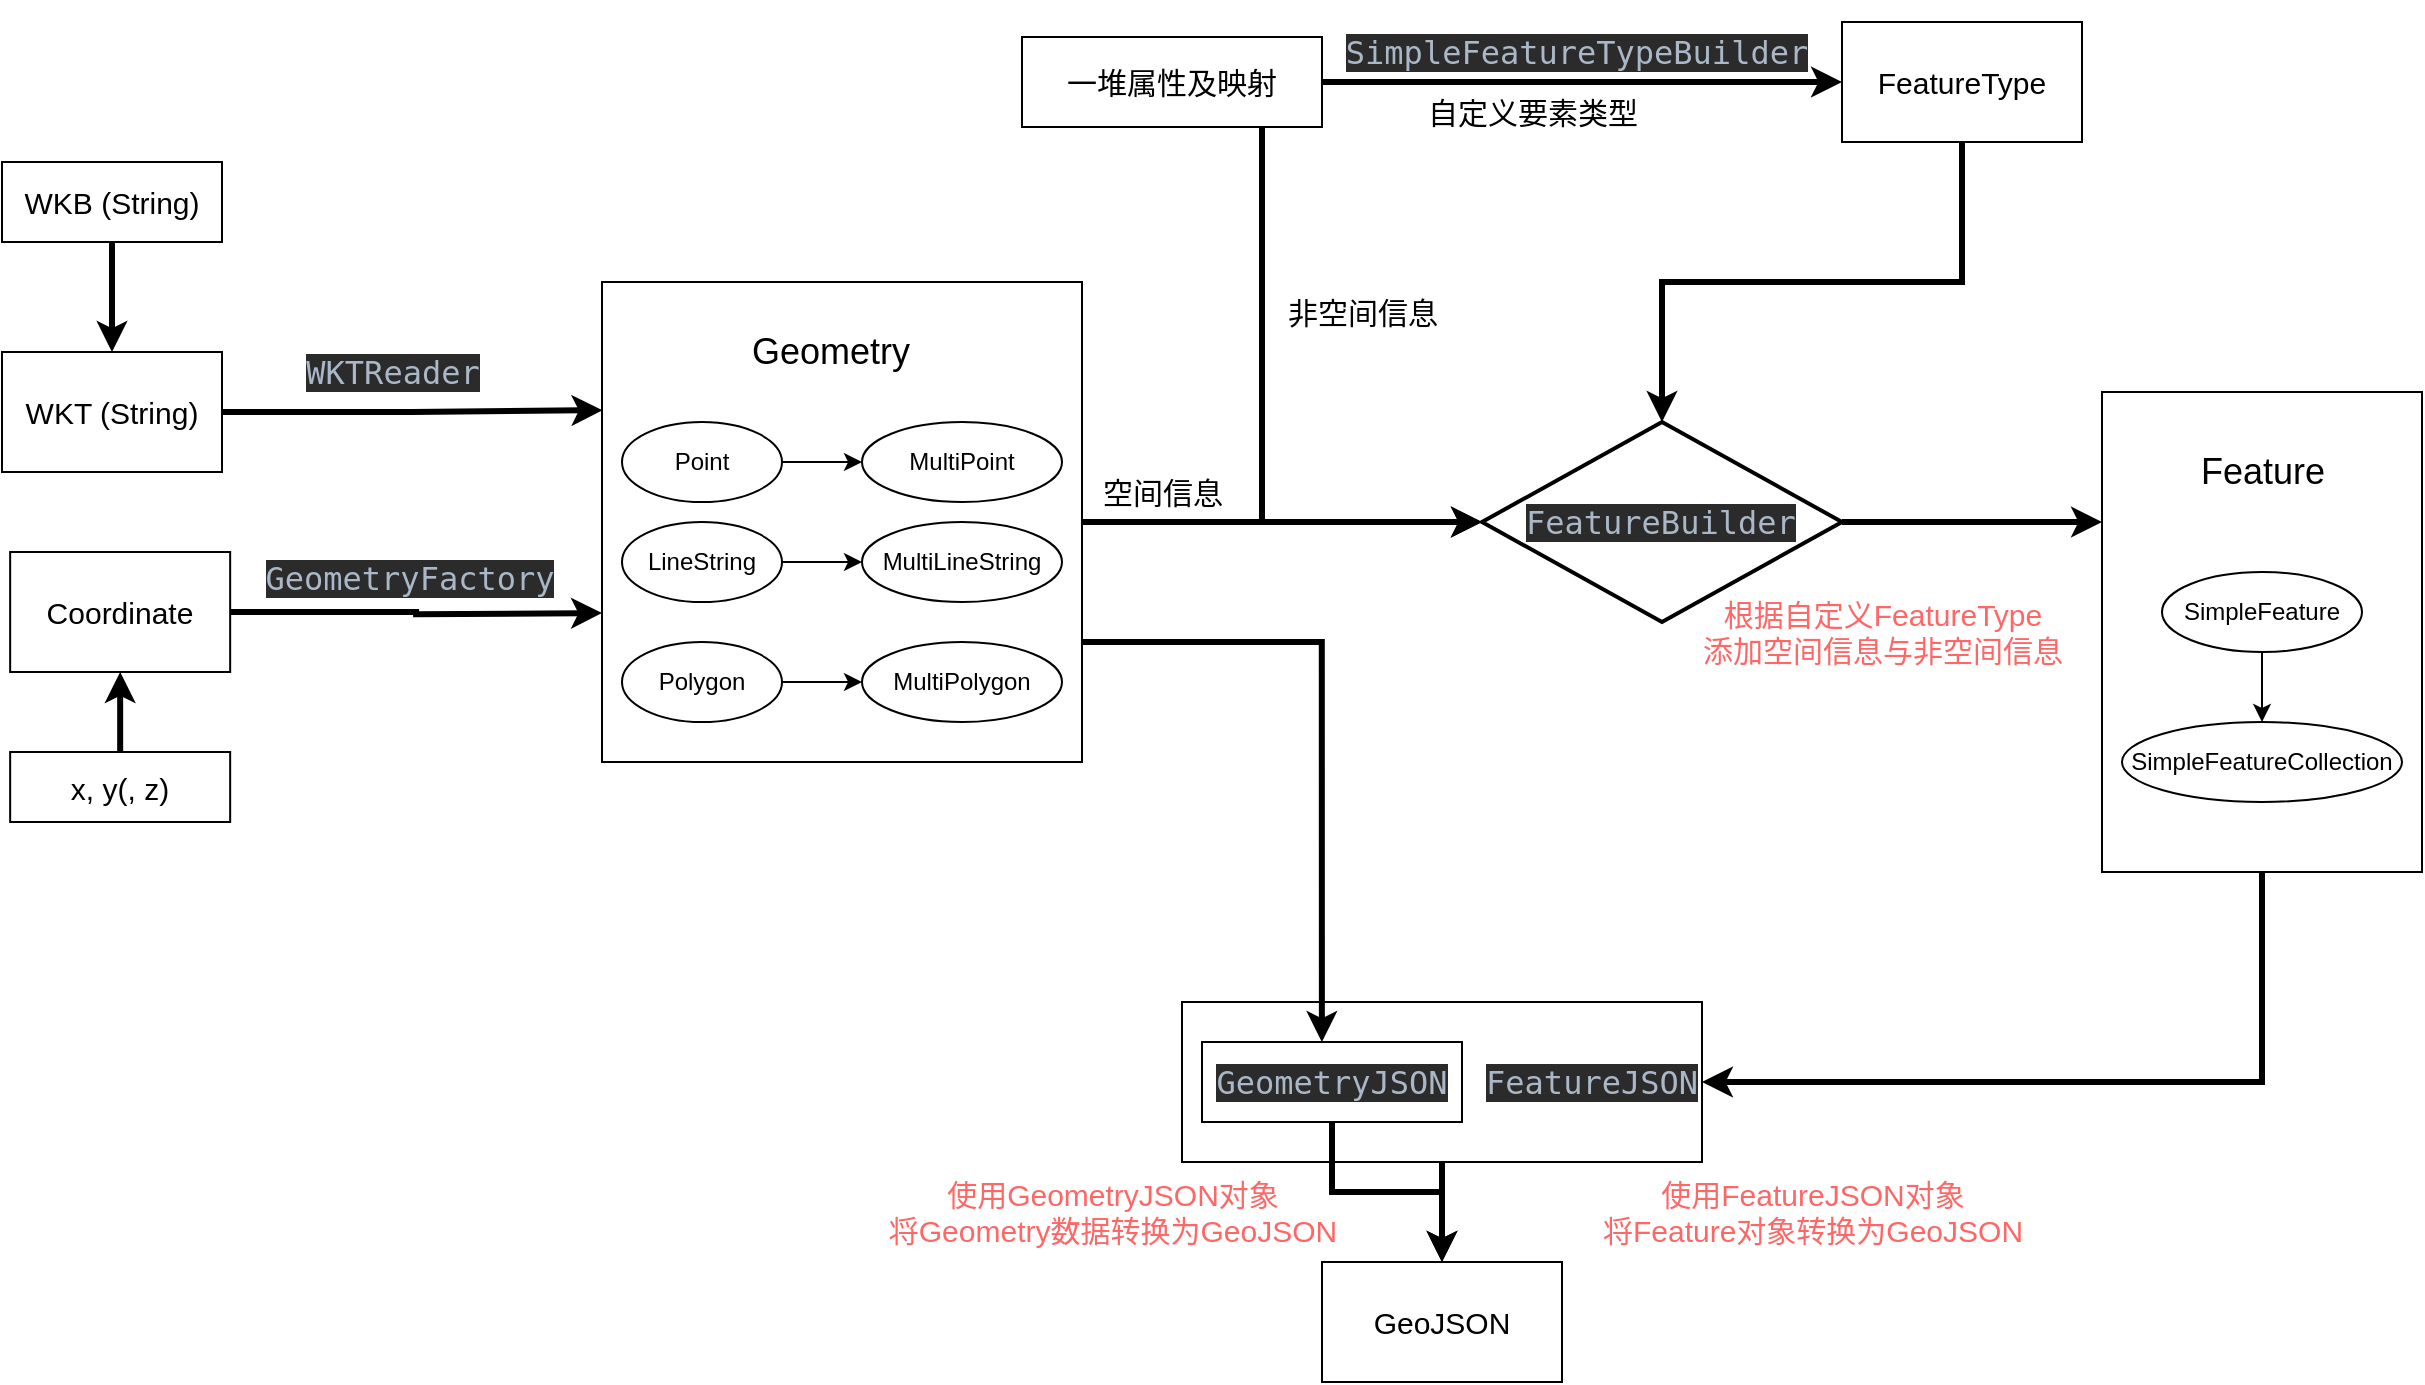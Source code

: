 <mxfile version="20.5.1" type="github">
  <diagram id="WBSAfVOsMby4tcCRjK6J" name="geotools流程">
    <mxGraphModel dx="2236" dy="1429" grid="1" gridSize="10" guides="1" tooltips="1" connect="1" arrows="1" fold="1" page="1" pageScale="1" pageWidth="827" pageHeight="1169" math="0" shadow="0">
      <root>
        <mxCell id="0" />
        <mxCell id="1" parent="0" />
        <mxCell id="x4C8Ny-4JFcGr39KQEPd-58" value="" style="edgeStyle=orthogonalEdgeStyle;rounded=0;orthogonalLoop=1;jettySize=auto;html=1;strokeWidth=3;fontSize=15;" edge="1" parent="1" source="x4C8Ny-4JFcGr39KQEPd-57">
          <mxGeometry relative="1" as="geometry">
            <mxPoint x="630" y="360" as="targetPoint" />
          </mxGeometry>
        </mxCell>
        <mxCell id="x4C8Ny-4JFcGr39KQEPd-57" value="" style="strokeWidth=2;html=1;shape=mxgraph.flowchart.decision;whiteSpace=wrap;strokeColor=default;fontSize=15;" vertex="1" parent="1">
          <mxGeometry x="320" y="310" width="180" height="100" as="geometry" />
        </mxCell>
        <mxCell id="x4C8Ny-4JFcGr39KQEPd-26" value="" style="edgeStyle=orthogonalEdgeStyle;rounded=0;orthogonalLoop=1;jettySize=auto;html=1;fontSize=15;strokeWidth=3;entryX=0;entryY=0.5;entryDx=0;entryDy=0;entryPerimeter=0;" edge="1" parent="1" source="x4C8Ny-4JFcGr39KQEPd-12" target="x4C8Ny-4JFcGr39KQEPd-57">
          <mxGeometry relative="1" as="geometry">
            <mxPoint x="340" y="360" as="targetPoint" />
          </mxGeometry>
        </mxCell>
        <mxCell id="x4C8Ny-4JFcGr39KQEPd-45" value="" style="edgeStyle=orthogonalEdgeStyle;rounded=0;orthogonalLoop=1;jettySize=auto;html=1;fontSize=15;strokeWidth=3;entryX=0.269;entryY=0.25;entryDx=0;entryDy=0;entryPerimeter=0;exitX=1;exitY=0.75;exitDx=0;exitDy=0;" edge="1" parent="1" source="x4C8Ny-4JFcGr39KQEPd-12" target="x4C8Ny-4JFcGr39KQEPd-44">
          <mxGeometry relative="1" as="geometry">
            <mxPoint x="185" y="550" as="targetPoint" />
          </mxGeometry>
        </mxCell>
        <mxCell id="x4C8Ny-4JFcGr39KQEPd-12" value="" style="rounded=0;whiteSpace=wrap;html=1;" vertex="1" parent="1">
          <mxGeometry x="-120" y="240" width="240" height="240" as="geometry" />
        </mxCell>
        <mxCell id="x4C8Ny-4JFcGr39KQEPd-6" value="" style="edgeStyle=orthogonalEdgeStyle;rounded=0;orthogonalLoop=1;jettySize=auto;html=1;" edge="1" parent="1" source="x4C8Ny-4JFcGr39KQEPd-2">
          <mxGeometry relative="1" as="geometry">
            <mxPoint x="10" y="330" as="targetPoint" />
          </mxGeometry>
        </mxCell>
        <mxCell id="x4C8Ny-4JFcGr39KQEPd-2" value="Point" style="ellipse;whiteSpace=wrap;html=1;" vertex="1" parent="1">
          <mxGeometry x="-110" y="310" width="80" height="40" as="geometry" />
        </mxCell>
        <mxCell id="x4C8Ny-4JFcGr39KQEPd-10" value="" style="edgeStyle=orthogonalEdgeStyle;rounded=0;orthogonalLoop=1;jettySize=auto;html=1;" edge="1" parent="1" source="x4C8Ny-4JFcGr39KQEPd-3" target="x4C8Ny-4JFcGr39KQEPd-8">
          <mxGeometry relative="1" as="geometry" />
        </mxCell>
        <mxCell id="x4C8Ny-4JFcGr39KQEPd-3" value="LineString" style="ellipse;whiteSpace=wrap;html=1;" vertex="1" parent="1">
          <mxGeometry x="-110" y="360" width="80" height="40" as="geometry" />
        </mxCell>
        <mxCell id="x4C8Ny-4JFcGr39KQEPd-11" value="" style="edgeStyle=orthogonalEdgeStyle;rounded=0;orthogonalLoop=1;jettySize=auto;html=1;" edge="1" parent="1" source="x4C8Ny-4JFcGr39KQEPd-4" target="x4C8Ny-4JFcGr39KQEPd-9">
          <mxGeometry relative="1" as="geometry" />
        </mxCell>
        <mxCell id="x4C8Ny-4JFcGr39KQEPd-4" value="Polygon" style="ellipse;whiteSpace=wrap;html=1;" vertex="1" parent="1">
          <mxGeometry x="-110" y="420" width="80" height="40" as="geometry" />
        </mxCell>
        <mxCell id="x4C8Ny-4JFcGr39KQEPd-7" value="MultiPoint" style="ellipse;whiteSpace=wrap;html=1;" vertex="1" parent="1">
          <mxGeometry x="10" y="310" width="100" height="40" as="geometry" />
        </mxCell>
        <mxCell id="x4C8Ny-4JFcGr39KQEPd-8" value="MultiLineString" style="ellipse;whiteSpace=wrap;html=1;" vertex="1" parent="1">
          <mxGeometry x="10" y="360" width="100" height="40" as="geometry" />
        </mxCell>
        <mxCell id="x4C8Ny-4JFcGr39KQEPd-9" value="MultiPolygon" style="ellipse;whiteSpace=wrap;html=1;" vertex="1" parent="1">
          <mxGeometry x="10" y="420" width="100" height="40" as="geometry" />
        </mxCell>
        <mxCell id="x4C8Ny-4JFcGr39KQEPd-13" value="&lt;font style=&quot;font-size: 18px;&quot;&gt;Geometry&lt;/font&gt;" style="text;html=1;resizable=0;autosize=1;align=center;verticalAlign=middle;points=[];fillColor=none;strokeColor=none;rounded=0;" vertex="1" parent="1">
          <mxGeometry x="-56" y="255" width="100" height="40" as="geometry" />
        </mxCell>
        <mxCell id="x4C8Ny-4JFcGr39KQEPd-18" value="" style="edgeStyle=orthogonalEdgeStyle;rounded=0;orthogonalLoop=1;jettySize=auto;html=1;fontSize=15;entryX=0.001;entryY=0.267;entryDx=0;entryDy=0;strokeWidth=3;entryPerimeter=0;" edge="1" parent="1" source="x4C8Ny-4JFcGr39KQEPd-16" target="x4C8Ny-4JFcGr39KQEPd-12">
          <mxGeometry relative="1" as="geometry">
            <mxPoint x="-125.04" y="304.4" as="targetPoint" />
          </mxGeometry>
        </mxCell>
        <mxCell id="x4C8Ny-4JFcGr39KQEPd-16" value="&lt;font style=&quot;font-size: 15px;&quot;&gt;WKT (String)&lt;/font&gt;" style="rounded=0;whiteSpace=wrap;html=1;fontSize=18;" vertex="1" parent="1">
          <mxGeometry x="-420" y="275" width="110" height="60" as="geometry" />
        </mxCell>
        <mxCell id="x4C8Ny-4JFcGr39KQEPd-19" value="" style="edgeStyle=orthogonalEdgeStyle;rounded=0;orthogonalLoop=1;jettySize=auto;html=1;fontSize=15;entryX=-0.017;entryY=0.669;entryDx=0;entryDy=0;entryPerimeter=0;strokeWidth=3;" edge="1" parent="1" source="x4C8Ny-4JFcGr39KQEPd-17">
          <mxGeometry relative="1" as="geometry">
            <mxPoint x="-120.0" y="405.56" as="targetPoint" />
          </mxGeometry>
        </mxCell>
        <mxCell id="x4C8Ny-4JFcGr39KQEPd-17" value="&lt;font style=&quot;font-size: 15px;&quot;&gt;Coordinate&lt;/font&gt;" style="rounded=0;whiteSpace=wrap;html=1;fontSize=18;" vertex="1" parent="1">
          <mxGeometry x="-415.92" y="375" width="110" height="60" as="geometry" />
        </mxCell>
        <mxCell id="x4C8Ny-4JFcGr39KQEPd-20" value="&lt;pre style=&quot;background-color:#2b2b2b;color:#a9b7c6;font-family:&#39;JetBrains Mono&#39;,monospace;font-size:12.0pt;&quot;&gt;WKTReader&lt;/pre&gt;" style="text;html=1;resizable=0;autosize=1;align=center;verticalAlign=middle;points=[];rounded=0;fontSize=15;" vertex="1" parent="1">
          <mxGeometry x="-280" y="255" width="110" height="60" as="geometry" />
        </mxCell>
        <mxCell id="x4C8Ny-4JFcGr39KQEPd-21" value="&lt;pre style=&quot;background-color:#2b2b2b;color:#a9b7c6;font-family:&#39;JetBrains Mono&#39;,monospace;font-size:12.0pt;&quot;&gt;GeometryFactory&lt;/pre&gt;" style="text;whiteSpace=wrap;html=1;fontSize=15;align=center;verticalAlign=middle;" vertex="1" parent="1">
          <mxGeometry x="-295.92" y="375" width="160" height="25" as="geometry" />
        </mxCell>
        <mxCell id="x4C8Ny-4JFcGr39KQEPd-23" value="" style="edgeStyle=orthogonalEdgeStyle;rounded=0;orthogonalLoop=1;jettySize=auto;html=1;fontSize=15;strokeWidth=3;" edge="1" parent="1" source="x4C8Ny-4JFcGr39KQEPd-22" target="x4C8Ny-4JFcGr39KQEPd-17">
          <mxGeometry relative="1" as="geometry" />
        </mxCell>
        <mxCell id="x4C8Ny-4JFcGr39KQEPd-22" value="x, y(, z)" style="rounded=0;whiteSpace=wrap;html=1;fontSize=15;" vertex="1" parent="1">
          <mxGeometry x="-415.92" y="475" width="110" height="35" as="geometry" />
        </mxCell>
        <mxCell id="x4C8Ny-4JFcGr39KQEPd-46" value="" style="edgeStyle=orthogonalEdgeStyle;rounded=0;orthogonalLoop=1;jettySize=auto;html=1;fontSize=15;strokeWidth=3;entryX=1;entryY=0.5;entryDx=0;entryDy=0;" edge="1" parent="1" source="x4C8Ny-4JFcGr39KQEPd-25" target="x4C8Ny-4JFcGr39KQEPd-44">
          <mxGeometry relative="1" as="geometry">
            <mxPoint x="440" y="640" as="targetPoint" />
            <Array as="points">
              <mxPoint x="710" y="640" />
            </Array>
          </mxGeometry>
        </mxCell>
        <mxCell id="x4C8Ny-4JFcGr39KQEPd-25" value="" style="rounded=0;whiteSpace=wrap;html=1;fontSize=15;" vertex="1" parent="1">
          <mxGeometry x="630" y="295" width="160" height="240" as="geometry" />
        </mxCell>
        <mxCell id="x4C8Ny-4JFcGr39KQEPd-29" value="" style="edgeStyle=orthogonalEdgeStyle;rounded=0;orthogonalLoop=1;jettySize=auto;html=1;fontSize=15;entryX=0.5;entryY=0;entryDx=0;entryDy=0;entryPerimeter=0;" edge="1" parent="1" source="x4C8Ny-4JFcGr39KQEPd-27" target="x4C8Ny-4JFcGr39KQEPd-30">
          <mxGeometry relative="1" as="geometry">
            <mxPoint x="710" y="425" as="targetPoint" />
          </mxGeometry>
        </mxCell>
        <mxCell id="x4C8Ny-4JFcGr39KQEPd-27" value="SimpleFeature" style="ellipse;whiteSpace=wrap;html=1;" vertex="1" parent="1">
          <mxGeometry x="660" y="385" width="100" height="40" as="geometry" />
        </mxCell>
        <mxCell id="x4C8Ny-4JFcGr39KQEPd-30" value="SimpleFeatureCollection" style="ellipse;whiteSpace=wrap;html=1;" vertex="1" parent="1">
          <mxGeometry x="640" y="460" width="140" height="40" as="geometry" />
        </mxCell>
        <mxCell id="x4C8Ny-4JFcGr39KQEPd-31" value="&lt;font style=&quot;font-size: 18px;&quot;&gt;Feature&lt;/font&gt;" style="text;html=1;resizable=0;autosize=1;align=center;verticalAlign=middle;points=[];fillColor=none;strokeColor=none;rounded=0;" vertex="1" parent="1">
          <mxGeometry x="665" y="315" width="90" height="40" as="geometry" />
        </mxCell>
        <mxCell id="x4C8Ny-4JFcGr39KQEPd-36" value="" style="edgeStyle=orthogonalEdgeStyle;rounded=0;orthogonalLoop=1;jettySize=auto;html=1;fontSize=15;strokeWidth=3;entryX=0.5;entryY=0;entryDx=0;entryDy=0;entryPerimeter=0;" edge="1" parent="1" source="x4C8Ny-4JFcGr39KQEPd-32" target="x4C8Ny-4JFcGr39KQEPd-57">
          <mxGeometry relative="1" as="geometry">
            <mxPoint x="750" y="250" as="targetPoint" />
          </mxGeometry>
        </mxCell>
        <mxCell id="x4C8Ny-4JFcGr39KQEPd-32" value="FeatureType" style="rounded=0;whiteSpace=wrap;html=1;fontSize=15;" vertex="1" parent="1">
          <mxGeometry x="500" y="110" width="120" height="60" as="geometry" />
        </mxCell>
        <mxCell id="x4C8Ny-4JFcGr39KQEPd-39" value="" style="edgeStyle=orthogonalEdgeStyle;rounded=0;orthogonalLoop=1;jettySize=auto;html=1;fontSize=15;strokeWidth=3;" edge="1" parent="1" source="x4C8Ny-4JFcGr39KQEPd-38" target="x4C8Ny-4JFcGr39KQEPd-32">
          <mxGeometry relative="1" as="geometry" />
        </mxCell>
        <mxCell id="x4C8Ny-4JFcGr39KQEPd-34" value="&lt;pre style=&quot;background-color:#2b2b2b;color:#a9b7c6;font-family:&#39;JetBrains Mono&#39;,monospace;font-size:12.0pt;&quot;&gt;FeatureBuilder&lt;/pre&gt;" style="text;whiteSpace=wrap;html=1;fontSize=15;verticalAlign=middle;" vertex="1" parent="1">
          <mxGeometry x="340" y="340" width="140" height="40" as="geometry" />
        </mxCell>
        <mxCell id="x4C8Ny-4JFcGr39KQEPd-55" value="" style="edgeStyle=orthogonalEdgeStyle;rounded=0;orthogonalLoop=1;jettySize=auto;html=1;strokeWidth=3;fontSize=15;entryX=0;entryY=0.5;entryDx=0;entryDy=0;entryPerimeter=0;" edge="1" parent="1" source="x4C8Ny-4JFcGr39KQEPd-38" target="x4C8Ny-4JFcGr39KQEPd-57">
          <mxGeometry relative="1" as="geometry">
            <mxPoint x="340" y="370" as="targetPoint" />
            <Array as="points">
              <mxPoint x="210" y="360" />
            </Array>
          </mxGeometry>
        </mxCell>
        <mxCell id="x4C8Ny-4JFcGr39KQEPd-38" value="一堆属性及映射" style="rounded=0;whiteSpace=wrap;html=1;fontSize=15;" vertex="1" parent="1">
          <mxGeometry x="90" y="117.5" width="150" height="45" as="geometry" />
        </mxCell>
        <mxCell id="x4C8Ny-4JFcGr39KQEPd-40" value="&lt;pre style=&quot;background-color:#2b2b2b;color:#a9b7c6;font-family:&#39;JetBrains Mono&#39;,monospace;font-size:12.0pt;&quot;&gt;SimpleFeatureTypeBuilder&lt;/pre&gt;" style="text;whiteSpace=wrap;html=1;fontSize=15;verticalAlign=middle;align=center;" vertex="1" parent="1">
          <mxGeometry x="250" y="110" width="235" height="30" as="geometry" />
        </mxCell>
        <mxCell id="x4C8Ny-4JFcGr39KQEPd-42" value="GeoJSON" style="rounded=0;whiteSpace=wrap;html=1;fontSize=15;" vertex="1" parent="1">
          <mxGeometry x="240" y="730" width="120" height="60" as="geometry" />
        </mxCell>
        <mxCell id="x4C8Ny-4JFcGr39KQEPd-49" value="" style="edgeStyle=orthogonalEdgeStyle;rounded=0;orthogonalLoop=1;jettySize=auto;html=1;fontSize=15;strokeWidth=3;" edge="1" parent="1" source="x4C8Ny-4JFcGr39KQEPd-43" target="x4C8Ny-4JFcGr39KQEPd-42">
          <mxGeometry relative="1" as="geometry" />
        </mxCell>
        <mxCell id="x4C8Ny-4JFcGr39KQEPd-43" value="&lt;pre style=&quot;background-color: rgb(43, 43, 43); color: rgb(169, 183, 198); font-family: &amp;quot;JetBrains Mono&amp;quot;, monospace; font-size: 12pt; line-height: 1.2;&quot;&gt;GeometryJSON&lt;/pre&gt;" style="text;whiteSpace=wrap;html=1;fontSize=15;align=center;horizontal=1;verticalAlign=middle;strokeColor=default;" vertex="1" parent="1">
          <mxGeometry x="180" y="620" width="130" height="40" as="geometry" />
        </mxCell>
        <mxCell id="x4C8Ny-4JFcGr39KQEPd-44" value="&lt;pre style=&quot;background-color:#2b2b2b;color:#a9b7c6;font-family:&#39;JetBrains Mono&#39;,monospace;font-size:12.0pt;&quot;&gt;FeatureJSON&lt;/pre&gt;" style="text;whiteSpace=wrap;html=1;fontSize=15;strokeColor=default;align=right;verticalAlign=middle;" vertex="1" parent="1">
          <mxGeometry x="170" y="600" width="260" height="80" as="geometry" />
        </mxCell>
        <mxCell id="x4C8Ny-4JFcGr39KQEPd-47" value="" style="edgeStyle=orthogonalEdgeStyle;rounded=0;orthogonalLoop=1;jettySize=auto;html=1;fontSize=15;exitX=0.5;exitY=1;exitDx=0;exitDy=0;strokeWidth=3;" edge="1" parent="1" source="x4C8Ny-4JFcGr39KQEPd-44" target="x4C8Ny-4JFcGr39KQEPd-42">
          <mxGeometry relative="1" as="geometry" />
        </mxCell>
        <mxCell id="x4C8Ny-4JFcGr39KQEPd-51" value="自定义要素类型" style="text;html=1;align=center;verticalAlign=middle;resizable=0;points=[];autosize=1;strokeColor=none;fillColor=none;fontSize=15;" vertex="1" parent="1">
          <mxGeometry x="280" y="140" width="130" height="30" as="geometry" />
        </mxCell>
        <mxCell id="x4C8Ny-4JFcGr39KQEPd-53" value="" style="edgeStyle=orthogonalEdgeStyle;rounded=0;orthogonalLoop=1;jettySize=auto;html=1;strokeWidth=3;fontSize=15;" edge="1" parent="1" source="x4C8Ny-4JFcGr39KQEPd-52" target="x4C8Ny-4JFcGr39KQEPd-16">
          <mxGeometry relative="1" as="geometry" />
        </mxCell>
        <mxCell id="x4C8Ny-4JFcGr39KQEPd-52" value="&lt;font style=&quot;font-size: 15px;&quot;&gt;WKB (String)&lt;/font&gt;" style="rounded=0;whiteSpace=wrap;html=1;fontSize=18;" vertex="1" parent="1">
          <mxGeometry x="-420" y="180" width="110" height="40" as="geometry" />
        </mxCell>
        <mxCell id="x4C8Ny-4JFcGr39KQEPd-56" value="非空间信息" style="text;html=1;align=center;verticalAlign=middle;resizable=0;points=[];autosize=1;strokeColor=none;fillColor=none;fontSize=15;" vertex="1" parent="1">
          <mxGeometry x="210" y="240" width="100" height="30" as="geometry" />
        </mxCell>
        <mxCell id="x4C8Ny-4JFcGr39KQEPd-59" value="&lt;font color=&quot;#ff6666&quot;&gt;根据自定义FeatureType&lt;br&gt;添加空间信息与非空间信息&lt;/font&gt;" style="text;html=1;align=center;verticalAlign=middle;resizable=0;points=[];autosize=1;strokeColor=none;fillColor=none;fontSize=15;" vertex="1" parent="1">
          <mxGeometry x="420" y="390" width="200" height="50" as="geometry" />
        </mxCell>
        <mxCell id="x4C8Ny-4JFcGr39KQEPd-60" value="使用GeometryJSON对象&lt;br&gt;将Geometry数据转换为GeoJSON" style="text;html=1;align=center;verticalAlign=middle;resizable=0;points=[];autosize=1;strokeColor=none;fillColor=none;fontSize=15;fontColor=#FF6666;" vertex="1" parent="1">
          <mxGeometry x="10" y="680" width="250" height="50" as="geometry" />
        </mxCell>
        <mxCell id="x4C8Ny-4JFcGr39KQEPd-61" value="使用FeatureJSON对象&lt;br&gt;将Feature对象转换为GeoJSON" style="text;html=1;align=center;verticalAlign=middle;resizable=0;points=[];autosize=1;strokeColor=none;fillColor=none;fontSize=15;fontColor=#FF6666;" vertex="1" parent="1">
          <mxGeometry x="370" y="680" width="230" height="50" as="geometry" />
        </mxCell>
        <mxCell id="x4C8Ny-4JFcGr39KQEPd-62" value="空间信息" style="text;html=1;align=center;verticalAlign=middle;resizable=0;points=[];autosize=1;strokeColor=none;fillColor=none;fontSize=15;" vertex="1" parent="1">
          <mxGeometry x="120" y="330" width="80" height="30" as="geometry" />
        </mxCell>
      </root>
    </mxGraphModel>
  </diagram>
</mxfile>
